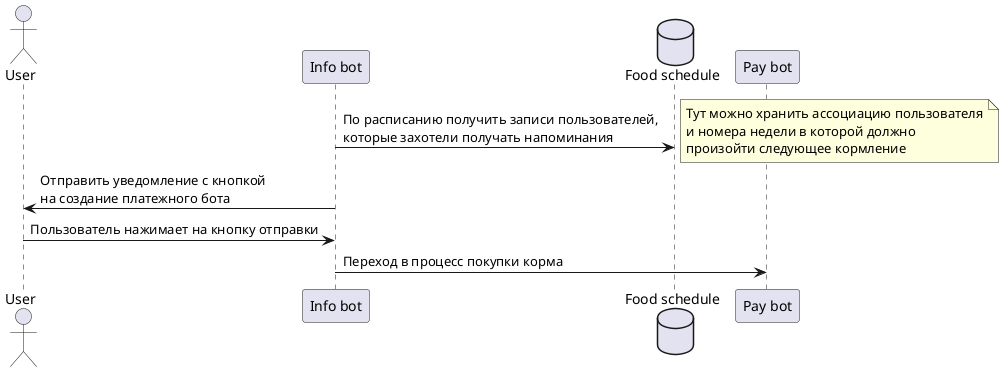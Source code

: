 @startuml
actor       User       as usr
participant      "Info bot"      as ifb
database    "Food schedule"    as fdb
participant      "Pay bot"      as pbt

ifb -> fdb: По расписанию получить записи пользователей,\nкоторые захотели получать напоминания
note right
Тут можно хранить ассоциацию пользователя
и номера недели в которой должно
произойти следующее кормление
end note
ifb -> usr: Отправить уведомление с кнопкой\nна создание платежного бота
usr -> ifb: Пользователь нажимает на кнопку отправки
ifb -> pbt: Переход в процесс покупки корма
@enduml